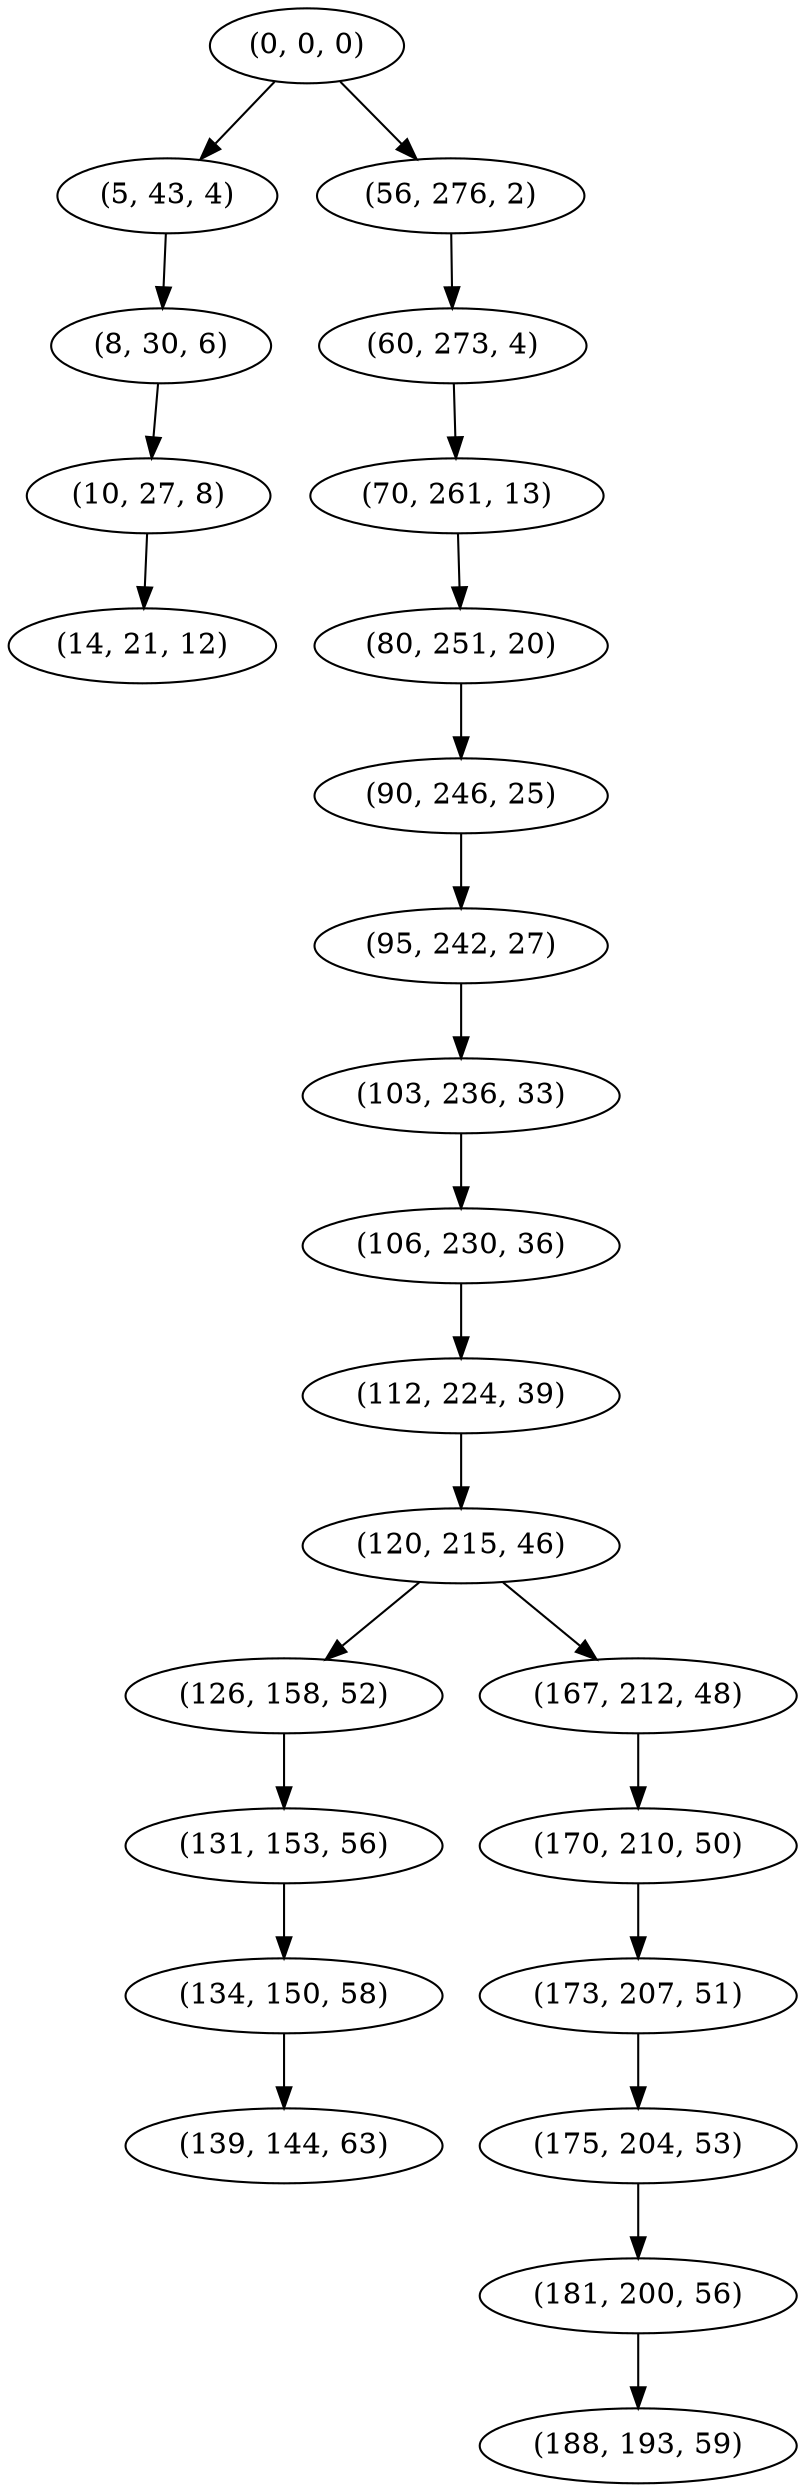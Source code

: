digraph tree {
    "(0, 0, 0)";
    "(5, 43, 4)";
    "(8, 30, 6)";
    "(10, 27, 8)";
    "(14, 21, 12)";
    "(56, 276, 2)";
    "(60, 273, 4)";
    "(70, 261, 13)";
    "(80, 251, 20)";
    "(90, 246, 25)";
    "(95, 242, 27)";
    "(103, 236, 33)";
    "(106, 230, 36)";
    "(112, 224, 39)";
    "(120, 215, 46)";
    "(126, 158, 52)";
    "(131, 153, 56)";
    "(134, 150, 58)";
    "(139, 144, 63)";
    "(167, 212, 48)";
    "(170, 210, 50)";
    "(173, 207, 51)";
    "(175, 204, 53)";
    "(181, 200, 56)";
    "(188, 193, 59)";
    "(0, 0, 0)" -> "(5, 43, 4)";
    "(0, 0, 0)" -> "(56, 276, 2)";
    "(5, 43, 4)" -> "(8, 30, 6)";
    "(8, 30, 6)" -> "(10, 27, 8)";
    "(10, 27, 8)" -> "(14, 21, 12)";
    "(56, 276, 2)" -> "(60, 273, 4)";
    "(60, 273, 4)" -> "(70, 261, 13)";
    "(70, 261, 13)" -> "(80, 251, 20)";
    "(80, 251, 20)" -> "(90, 246, 25)";
    "(90, 246, 25)" -> "(95, 242, 27)";
    "(95, 242, 27)" -> "(103, 236, 33)";
    "(103, 236, 33)" -> "(106, 230, 36)";
    "(106, 230, 36)" -> "(112, 224, 39)";
    "(112, 224, 39)" -> "(120, 215, 46)";
    "(120, 215, 46)" -> "(126, 158, 52)";
    "(120, 215, 46)" -> "(167, 212, 48)";
    "(126, 158, 52)" -> "(131, 153, 56)";
    "(131, 153, 56)" -> "(134, 150, 58)";
    "(134, 150, 58)" -> "(139, 144, 63)";
    "(167, 212, 48)" -> "(170, 210, 50)";
    "(170, 210, 50)" -> "(173, 207, 51)";
    "(173, 207, 51)" -> "(175, 204, 53)";
    "(175, 204, 53)" -> "(181, 200, 56)";
    "(181, 200, 56)" -> "(188, 193, 59)";
}
